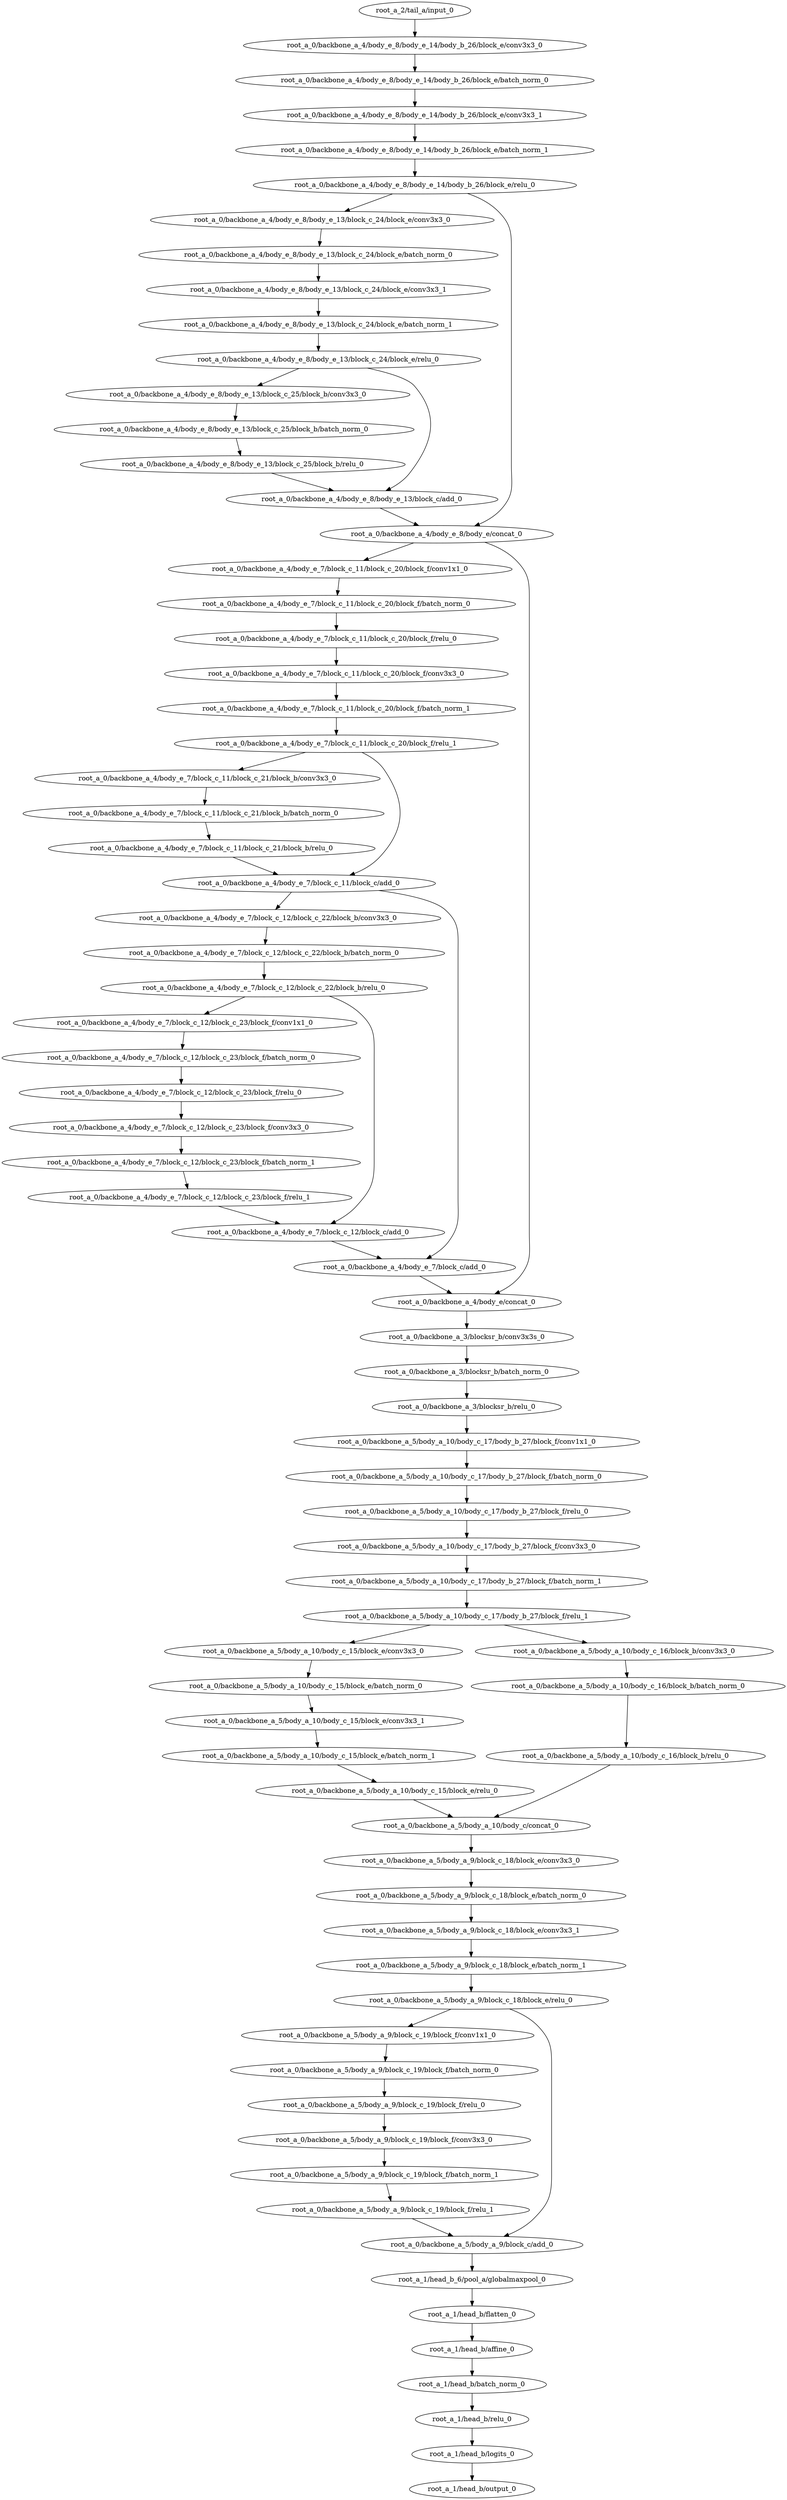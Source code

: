 digraph root_a {
	"root_a_2/tail_a/input_0"
	"root_a_0/backbone_a_4/body_e_8/body_e_14/body_b_26/block_e/conv3x3_0"
	"root_a_0/backbone_a_4/body_e_8/body_e_14/body_b_26/block_e/batch_norm_0"
	"root_a_0/backbone_a_4/body_e_8/body_e_14/body_b_26/block_e/conv3x3_1"
	"root_a_0/backbone_a_4/body_e_8/body_e_14/body_b_26/block_e/batch_norm_1"
	"root_a_0/backbone_a_4/body_e_8/body_e_14/body_b_26/block_e/relu_0"
	"root_a_0/backbone_a_4/body_e_8/body_e_13/block_c_24/block_e/conv3x3_0"
	"root_a_0/backbone_a_4/body_e_8/body_e_13/block_c_24/block_e/batch_norm_0"
	"root_a_0/backbone_a_4/body_e_8/body_e_13/block_c_24/block_e/conv3x3_1"
	"root_a_0/backbone_a_4/body_e_8/body_e_13/block_c_24/block_e/batch_norm_1"
	"root_a_0/backbone_a_4/body_e_8/body_e_13/block_c_24/block_e/relu_0"
	"root_a_0/backbone_a_4/body_e_8/body_e_13/block_c_25/block_b/conv3x3_0"
	"root_a_0/backbone_a_4/body_e_8/body_e_13/block_c_25/block_b/batch_norm_0"
	"root_a_0/backbone_a_4/body_e_8/body_e_13/block_c_25/block_b/relu_0"
	"root_a_0/backbone_a_4/body_e_8/body_e_13/block_c/add_0"
	"root_a_0/backbone_a_4/body_e_8/body_e/concat_0"
	"root_a_0/backbone_a_4/body_e_7/block_c_11/block_c_20/block_f/conv1x1_0"
	"root_a_0/backbone_a_4/body_e_7/block_c_11/block_c_20/block_f/batch_norm_0"
	"root_a_0/backbone_a_4/body_e_7/block_c_11/block_c_20/block_f/relu_0"
	"root_a_0/backbone_a_4/body_e_7/block_c_11/block_c_20/block_f/conv3x3_0"
	"root_a_0/backbone_a_4/body_e_7/block_c_11/block_c_20/block_f/batch_norm_1"
	"root_a_0/backbone_a_4/body_e_7/block_c_11/block_c_20/block_f/relu_1"
	"root_a_0/backbone_a_4/body_e_7/block_c_11/block_c_21/block_b/conv3x3_0"
	"root_a_0/backbone_a_4/body_e_7/block_c_11/block_c_21/block_b/batch_norm_0"
	"root_a_0/backbone_a_4/body_e_7/block_c_11/block_c_21/block_b/relu_0"
	"root_a_0/backbone_a_4/body_e_7/block_c_11/block_c/add_0"
	"root_a_0/backbone_a_4/body_e_7/block_c_12/block_c_22/block_b/conv3x3_0"
	"root_a_0/backbone_a_4/body_e_7/block_c_12/block_c_22/block_b/batch_norm_0"
	"root_a_0/backbone_a_4/body_e_7/block_c_12/block_c_22/block_b/relu_0"
	"root_a_0/backbone_a_4/body_e_7/block_c_12/block_c_23/block_f/conv1x1_0"
	"root_a_0/backbone_a_4/body_e_7/block_c_12/block_c_23/block_f/batch_norm_0"
	"root_a_0/backbone_a_4/body_e_7/block_c_12/block_c_23/block_f/relu_0"
	"root_a_0/backbone_a_4/body_e_7/block_c_12/block_c_23/block_f/conv3x3_0"
	"root_a_0/backbone_a_4/body_e_7/block_c_12/block_c_23/block_f/batch_norm_1"
	"root_a_0/backbone_a_4/body_e_7/block_c_12/block_c_23/block_f/relu_1"
	"root_a_0/backbone_a_4/body_e_7/block_c_12/block_c/add_0"
	"root_a_0/backbone_a_4/body_e_7/block_c/add_0"
	"root_a_0/backbone_a_4/body_e/concat_0"
	"root_a_0/backbone_a_3/blocksr_b/conv3x3s_0"
	"root_a_0/backbone_a_3/blocksr_b/batch_norm_0"
	"root_a_0/backbone_a_3/blocksr_b/relu_0"
	"root_a_0/backbone_a_5/body_a_10/body_c_17/body_b_27/block_f/conv1x1_0"
	"root_a_0/backbone_a_5/body_a_10/body_c_17/body_b_27/block_f/batch_norm_0"
	"root_a_0/backbone_a_5/body_a_10/body_c_17/body_b_27/block_f/relu_0"
	"root_a_0/backbone_a_5/body_a_10/body_c_17/body_b_27/block_f/conv3x3_0"
	"root_a_0/backbone_a_5/body_a_10/body_c_17/body_b_27/block_f/batch_norm_1"
	"root_a_0/backbone_a_5/body_a_10/body_c_17/body_b_27/block_f/relu_1"
	"root_a_0/backbone_a_5/body_a_10/body_c_15/block_e/conv3x3_0"
	"root_a_0/backbone_a_5/body_a_10/body_c_15/block_e/batch_norm_0"
	"root_a_0/backbone_a_5/body_a_10/body_c_15/block_e/conv3x3_1"
	"root_a_0/backbone_a_5/body_a_10/body_c_15/block_e/batch_norm_1"
	"root_a_0/backbone_a_5/body_a_10/body_c_15/block_e/relu_0"
	"root_a_0/backbone_a_5/body_a_10/body_c_16/block_b/conv3x3_0"
	"root_a_0/backbone_a_5/body_a_10/body_c_16/block_b/batch_norm_0"
	"root_a_0/backbone_a_5/body_a_10/body_c_16/block_b/relu_0"
	"root_a_0/backbone_a_5/body_a_10/body_c/concat_0"
	"root_a_0/backbone_a_5/body_a_9/block_c_18/block_e/conv3x3_0"
	"root_a_0/backbone_a_5/body_a_9/block_c_18/block_e/batch_norm_0"
	"root_a_0/backbone_a_5/body_a_9/block_c_18/block_e/conv3x3_1"
	"root_a_0/backbone_a_5/body_a_9/block_c_18/block_e/batch_norm_1"
	"root_a_0/backbone_a_5/body_a_9/block_c_18/block_e/relu_0"
	"root_a_0/backbone_a_5/body_a_9/block_c_19/block_f/conv1x1_0"
	"root_a_0/backbone_a_5/body_a_9/block_c_19/block_f/batch_norm_0"
	"root_a_0/backbone_a_5/body_a_9/block_c_19/block_f/relu_0"
	"root_a_0/backbone_a_5/body_a_9/block_c_19/block_f/conv3x3_0"
	"root_a_0/backbone_a_5/body_a_9/block_c_19/block_f/batch_norm_1"
	"root_a_0/backbone_a_5/body_a_9/block_c_19/block_f/relu_1"
	"root_a_0/backbone_a_5/body_a_9/block_c/add_0"
	"root_a_1/head_b_6/pool_a/globalmaxpool_0"
	"root_a_1/head_b/flatten_0"
	"root_a_1/head_b/affine_0"
	"root_a_1/head_b/batch_norm_0"
	"root_a_1/head_b/relu_0"
	"root_a_1/head_b/logits_0"
	"root_a_1/head_b/output_0"

	"root_a_2/tail_a/input_0" -> "root_a_0/backbone_a_4/body_e_8/body_e_14/body_b_26/block_e/conv3x3_0"
	"root_a_0/backbone_a_4/body_e_8/body_e_14/body_b_26/block_e/conv3x3_0" -> "root_a_0/backbone_a_4/body_e_8/body_e_14/body_b_26/block_e/batch_norm_0"
	"root_a_0/backbone_a_4/body_e_8/body_e_14/body_b_26/block_e/batch_norm_0" -> "root_a_0/backbone_a_4/body_e_8/body_e_14/body_b_26/block_e/conv3x3_1"
	"root_a_0/backbone_a_4/body_e_8/body_e_14/body_b_26/block_e/conv3x3_1" -> "root_a_0/backbone_a_4/body_e_8/body_e_14/body_b_26/block_e/batch_norm_1"
	"root_a_0/backbone_a_4/body_e_8/body_e_14/body_b_26/block_e/batch_norm_1" -> "root_a_0/backbone_a_4/body_e_8/body_e_14/body_b_26/block_e/relu_0"
	"root_a_0/backbone_a_4/body_e_8/body_e_14/body_b_26/block_e/relu_0" -> "root_a_0/backbone_a_4/body_e_8/body_e_13/block_c_24/block_e/conv3x3_0"
	"root_a_0/backbone_a_4/body_e_8/body_e_13/block_c_24/block_e/conv3x3_0" -> "root_a_0/backbone_a_4/body_e_8/body_e_13/block_c_24/block_e/batch_norm_0"
	"root_a_0/backbone_a_4/body_e_8/body_e_13/block_c_24/block_e/batch_norm_0" -> "root_a_0/backbone_a_4/body_e_8/body_e_13/block_c_24/block_e/conv3x3_1"
	"root_a_0/backbone_a_4/body_e_8/body_e_13/block_c_24/block_e/conv3x3_1" -> "root_a_0/backbone_a_4/body_e_8/body_e_13/block_c_24/block_e/batch_norm_1"
	"root_a_0/backbone_a_4/body_e_8/body_e_13/block_c_24/block_e/batch_norm_1" -> "root_a_0/backbone_a_4/body_e_8/body_e_13/block_c_24/block_e/relu_0"
	"root_a_0/backbone_a_4/body_e_8/body_e_13/block_c_24/block_e/relu_0" -> "root_a_0/backbone_a_4/body_e_8/body_e_13/block_c_25/block_b/conv3x3_0"
	"root_a_0/backbone_a_4/body_e_8/body_e_13/block_c_25/block_b/conv3x3_0" -> "root_a_0/backbone_a_4/body_e_8/body_e_13/block_c_25/block_b/batch_norm_0"
	"root_a_0/backbone_a_4/body_e_8/body_e_13/block_c_25/block_b/batch_norm_0" -> "root_a_0/backbone_a_4/body_e_8/body_e_13/block_c_25/block_b/relu_0"
	"root_a_0/backbone_a_4/body_e_8/body_e_13/block_c_25/block_b/relu_0" -> "root_a_0/backbone_a_4/body_e_8/body_e_13/block_c/add_0"
	"root_a_0/backbone_a_4/body_e_8/body_e_13/block_c_24/block_e/relu_0" -> "root_a_0/backbone_a_4/body_e_8/body_e_13/block_c/add_0"
	"root_a_0/backbone_a_4/body_e_8/body_e_14/body_b_26/block_e/relu_0" -> "root_a_0/backbone_a_4/body_e_8/body_e/concat_0"
	"root_a_0/backbone_a_4/body_e_8/body_e_13/block_c/add_0" -> "root_a_0/backbone_a_4/body_e_8/body_e/concat_0"
	"root_a_0/backbone_a_4/body_e_8/body_e/concat_0" -> "root_a_0/backbone_a_4/body_e_7/block_c_11/block_c_20/block_f/conv1x1_0"
	"root_a_0/backbone_a_4/body_e_7/block_c_11/block_c_20/block_f/conv1x1_0" -> "root_a_0/backbone_a_4/body_e_7/block_c_11/block_c_20/block_f/batch_norm_0"
	"root_a_0/backbone_a_4/body_e_7/block_c_11/block_c_20/block_f/batch_norm_0" -> "root_a_0/backbone_a_4/body_e_7/block_c_11/block_c_20/block_f/relu_0"
	"root_a_0/backbone_a_4/body_e_7/block_c_11/block_c_20/block_f/relu_0" -> "root_a_0/backbone_a_4/body_e_7/block_c_11/block_c_20/block_f/conv3x3_0"
	"root_a_0/backbone_a_4/body_e_7/block_c_11/block_c_20/block_f/conv3x3_0" -> "root_a_0/backbone_a_4/body_e_7/block_c_11/block_c_20/block_f/batch_norm_1"
	"root_a_0/backbone_a_4/body_e_7/block_c_11/block_c_20/block_f/batch_norm_1" -> "root_a_0/backbone_a_4/body_e_7/block_c_11/block_c_20/block_f/relu_1"
	"root_a_0/backbone_a_4/body_e_7/block_c_11/block_c_20/block_f/relu_1" -> "root_a_0/backbone_a_4/body_e_7/block_c_11/block_c_21/block_b/conv3x3_0"
	"root_a_0/backbone_a_4/body_e_7/block_c_11/block_c_21/block_b/conv3x3_0" -> "root_a_0/backbone_a_4/body_e_7/block_c_11/block_c_21/block_b/batch_norm_0"
	"root_a_0/backbone_a_4/body_e_7/block_c_11/block_c_21/block_b/batch_norm_0" -> "root_a_0/backbone_a_4/body_e_7/block_c_11/block_c_21/block_b/relu_0"
	"root_a_0/backbone_a_4/body_e_7/block_c_11/block_c_20/block_f/relu_1" -> "root_a_0/backbone_a_4/body_e_7/block_c_11/block_c/add_0"
	"root_a_0/backbone_a_4/body_e_7/block_c_11/block_c_21/block_b/relu_0" -> "root_a_0/backbone_a_4/body_e_7/block_c_11/block_c/add_0"
	"root_a_0/backbone_a_4/body_e_7/block_c_11/block_c/add_0" -> "root_a_0/backbone_a_4/body_e_7/block_c_12/block_c_22/block_b/conv3x3_0"
	"root_a_0/backbone_a_4/body_e_7/block_c_12/block_c_22/block_b/conv3x3_0" -> "root_a_0/backbone_a_4/body_e_7/block_c_12/block_c_22/block_b/batch_norm_0"
	"root_a_0/backbone_a_4/body_e_7/block_c_12/block_c_22/block_b/batch_norm_0" -> "root_a_0/backbone_a_4/body_e_7/block_c_12/block_c_22/block_b/relu_0"
	"root_a_0/backbone_a_4/body_e_7/block_c_12/block_c_22/block_b/relu_0" -> "root_a_0/backbone_a_4/body_e_7/block_c_12/block_c_23/block_f/conv1x1_0"
	"root_a_0/backbone_a_4/body_e_7/block_c_12/block_c_23/block_f/conv1x1_0" -> "root_a_0/backbone_a_4/body_e_7/block_c_12/block_c_23/block_f/batch_norm_0"
	"root_a_0/backbone_a_4/body_e_7/block_c_12/block_c_23/block_f/batch_norm_0" -> "root_a_0/backbone_a_4/body_e_7/block_c_12/block_c_23/block_f/relu_0"
	"root_a_0/backbone_a_4/body_e_7/block_c_12/block_c_23/block_f/relu_0" -> "root_a_0/backbone_a_4/body_e_7/block_c_12/block_c_23/block_f/conv3x3_0"
	"root_a_0/backbone_a_4/body_e_7/block_c_12/block_c_23/block_f/conv3x3_0" -> "root_a_0/backbone_a_4/body_e_7/block_c_12/block_c_23/block_f/batch_norm_1"
	"root_a_0/backbone_a_4/body_e_7/block_c_12/block_c_23/block_f/batch_norm_1" -> "root_a_0/backbone_a_4/body_e_7/block_c_12/block_c_23/block_f/relu_1"
	"root_a_0/backbone_a_4/body_e_7/block_c_12/block_c_23/block_f/relu_1" -> "root_a_0/backbone_a_4/body_e_7/block_c_12/block_c/add_0"
	"root_a_0/backbone_a_4/body_e_7/block_c_12/block_c_22/block_b/relu_0" -> "root_a_0/backbone_a_4/body_e_7/block_c_12/block_c/add_0"
	"root_a_0/backbone_a_4/body_e_7/block_c_11/block_c/add_0" -> "root_a_0/backbone_a_4/body_e_7/block_c/add_0"
	"root_a_0/backbone_a_4/body_e_7/block_c_12/block_c/add_0" -> "root_a_0/backbone_a_4/body_e_7/block_c/add_0"
	"root_a_0/backbone_a_4/body_e_7/block_c/add_0" -> "root_a_0/backbone_a_4/body_e/concat_0"
	"root_a_0/backbone_a_4/body_e_8/body_e/concat_0" -> "root_a_0/backbone_a_4/body_e/concat_0"
	"root_a_0/backbone_a_4/body_e/concat_0" -> "root_a_0/backbone_a_3/blocksr_b/conv3x3s_0"
	"root_a_0/backbone_a_3/blocksr_b/conv3x3s_0" -> "root_a_0/backbone_a_3/blocksr_b/batch_norm_0"
	"root_a_0/backbone_a_3/blocksr_b/batch_norm_0" -> "root_a_0/backbone_a_3/blocksr_b/relu_0"
	"root_a_0/backbone_a_3/blocksr_b/relu_0" -> "root_a_0/backbone_a_5/body_a_10/body_c_17/body_b_27/block_f/conv1x1_0"
	"root_a_0/backbone_a_5/body_a_10/body_c_17/body_b_27/block_f/conv1x1_0" -> "root_a_0/backbone_a_5/body_a_10/body_c_17/body_b_27/block_f/batch_norm_0"
	"root_a_0/backbone_a_5/body_a_10/body_c_17/body_b_27/block_f/batch_norm_0" -> "root_a_0/backbone_a_5/body_a_10/body_c_17/body_b_27/block_f/relu_0"
	"root_a_0/backbone_a_5/body_a_10/body_c_17/body_b_27/block_f/relu_0" -> "root_a_0/backbone_a_5/body_a_10/body_c_17/body_b_27/block_f/conv3x3_0"
	"root_a_0/backbone_a_5/body_a_10/body_c_17/body_b_27/block_f/conv3x3_0" -> "root_a_0/backbone_a_5/body_a_10/body_c_17/body_b_27/block_f/batch_norm_1"
	"root_a_0/backbone_a_5/body_a_10/body_c_17/body_b_27/block_f/batch_norm_1" -> "root_a_0/backbone_a_5/body_a_10/body_c_17/body_b_27/block_f/relu_1"
	"root_a_0/backbone_a_5/body_a_10/body_c_17/body_b_27/block_f/relu_1" -> "root_a_0/backbone_a_5/body_a_10/body_c_15/block_e/conv3x3_0"
	"root_a_0/backbone_a_5/body_a_10/body_c_15/block_e/conv3x3_0" -> "root_a_0/backbone_a_5/body_a_10/body_c_15/block_e/batch_norm_0"
	"root_a_0/backbone_a_5/body_a_10/body_c_15/block_e/batch_norm_0" -> "root_a_0/backbone_a_5/body_a_10/body_c_15/block_e/conv3x3_1"
	"root_a_0/backbone_a_5/body_a_10/body_c_15/block_e/conv3x3_1" -> "root_a_0/backbone_a_5/body_a_10/body_c_15/block_e/batch_norm_1"
	"root_a_0/backbone_a_5/body_a_10/body_c_15/block_e/batch_norm_1" -> "root_a_0/backbone_a_5/body_a_10/body_c_15/block_e/relu_0"
	"root_a_0/backbone_a_5/body_a_10/body_c_17/body_b_27/block_f/relu_1" -> "root_a_0/backbone_a_5/body_a_10/body_c_16/block_b/conv3x3_0"
	"root_a_0/backbone_a_5/body_a_10/body_c_16/block_b/conv3x3_0" -> "root_a_0/backbone_a_5/body_a_10/body_c_16/block_b/batch_norm_0"
	"root_a_0/backbone_a_5/body_a_10/body_c_16/block_b/batch_norm_0" -> "root_a_0/backbone_a_5/body_a_10/body_c_16/block_b/relu_0"
	"root_a_0/backbone_a_5/body_a_10/body_c_15/block_e/relu_0" -> "root_a_0/backbone_a_5/body_a_10/body_c/concat_0"
	"root_a_0/backbone_a_5/body_a_10/body_c_16/block_b/relu_0" -> "root_a_0/backbone_a_5/body_a_10/body_c/concat_0"
	"root_a_0/backbone_a_5/body_a_10/body_c/concat_0" -> "root_a_0/backbone_a_5/body_a_9/block_c_18/block_e/conv3x3_0"
	"root_a_0/backbone_a_5/body_a_9/block_c_18/block_e/conv3x3_0" -> "root_a_0/backbone_a_5/body_a_9/block_c_18/block_e/batch_norm_0"
	"root_a_0/backbone_a_5/body_a_9/block_c_18/block_e/batch_norm_0" -> "root_a_0/backbone_a_5/body_a_9/block_c_18/block_e/conv3x3_1"
	"root_a_0/backbone_a_5/body_a_9/block_c_18/block_e/conv3x3_1" -> "root_a_0/backbone_a_5/body_a_9/block_c_18/block_e/batch_norm_1"
	"root_a_0/backbone_a_5/body_a_9/block_c_18/block_e/batch_norm_1" -> "root_a_0/backbone_a_5/body_a_9/block_c_18/block_e/relu_0"
	"root_a_0/backbone_a_5/body_a_9/block_c_18/block_e/relu_0" -> "root_a_0/backbone_a_5/body_a_9/block_c_19/block_f/conv1x1_0"
	"root_a_0/backbone_a_5/body_a_9/block_c_19/block_f/conv1x1_0" -> "root_a_0/backbone_a_5/body_a_9/block_c_19/block_f/batch_norm_0"
	"root_a_0/backbone_a_5/body_a_9/block_c_19/block_f/batch_norm_0" -> "root_a_0/backbone_a_5/body_a_9/block_c_19/block_f/relu_0"
	"root_a_0/backbone_a_5/body_a_9/block_c_19/block_f/relu_0" -> "root_a_0/backbone_a_5/body_a_9/block_c_19/block_f/conv3x3_0"
	"root_a_0/backbone_a_5/body_a_9/block_c_19/block_f/conv3x3_0" -> "root_a_0/backbone_a_5/body_a_9/block_c_19/block_f/batch_norm_1"
	"root_a_0/backbone_a_5/body_a_9/block_c_19/block_f/batch_norm_1" -> "root_a_0/backbone_a_5/body_a_9/block_c_19/block_f/relu_1"
	"root_a_0/backbone_a_5/body_a_9/block_c_18/block_e/relu_0" -> "root_a_0/backbone_a_5/body_a_9/block_c/add_0"
	"root_a_0/backbone_a_5/body_a_9/block_c_19/block_f/relu_1" -> "root_a_0/backbone_a_5/body_a_9/block_c/add_0"
	"root_a_0/backbone_a_5/body_a_9/block_c/add_0" -> "root_a_1/head_b_6/pool_a/globalmaxpool_0"
	"root_a_1/head_b_6/pool_a/globalmaxpool_0" -> "root_a_1/head_b/flatten_0"
	"root_a_1/head_b/flatten_0" -> "root_a_1/head_b/affine_0"
	"root_a_1/head_b/affine_0" -> "root_a_1/head_b/batch_norm_0"
	"root_a_1/head_b/batch_norm_0" -> "root_a_1/head_b/relu_0"
	"root_a_1/head_b/relu_0" -> "root_a_1/head_b/logits_0"
	"root_a_1/head_b/logits_0" -> "root_a_1/head_b/output_0"

}